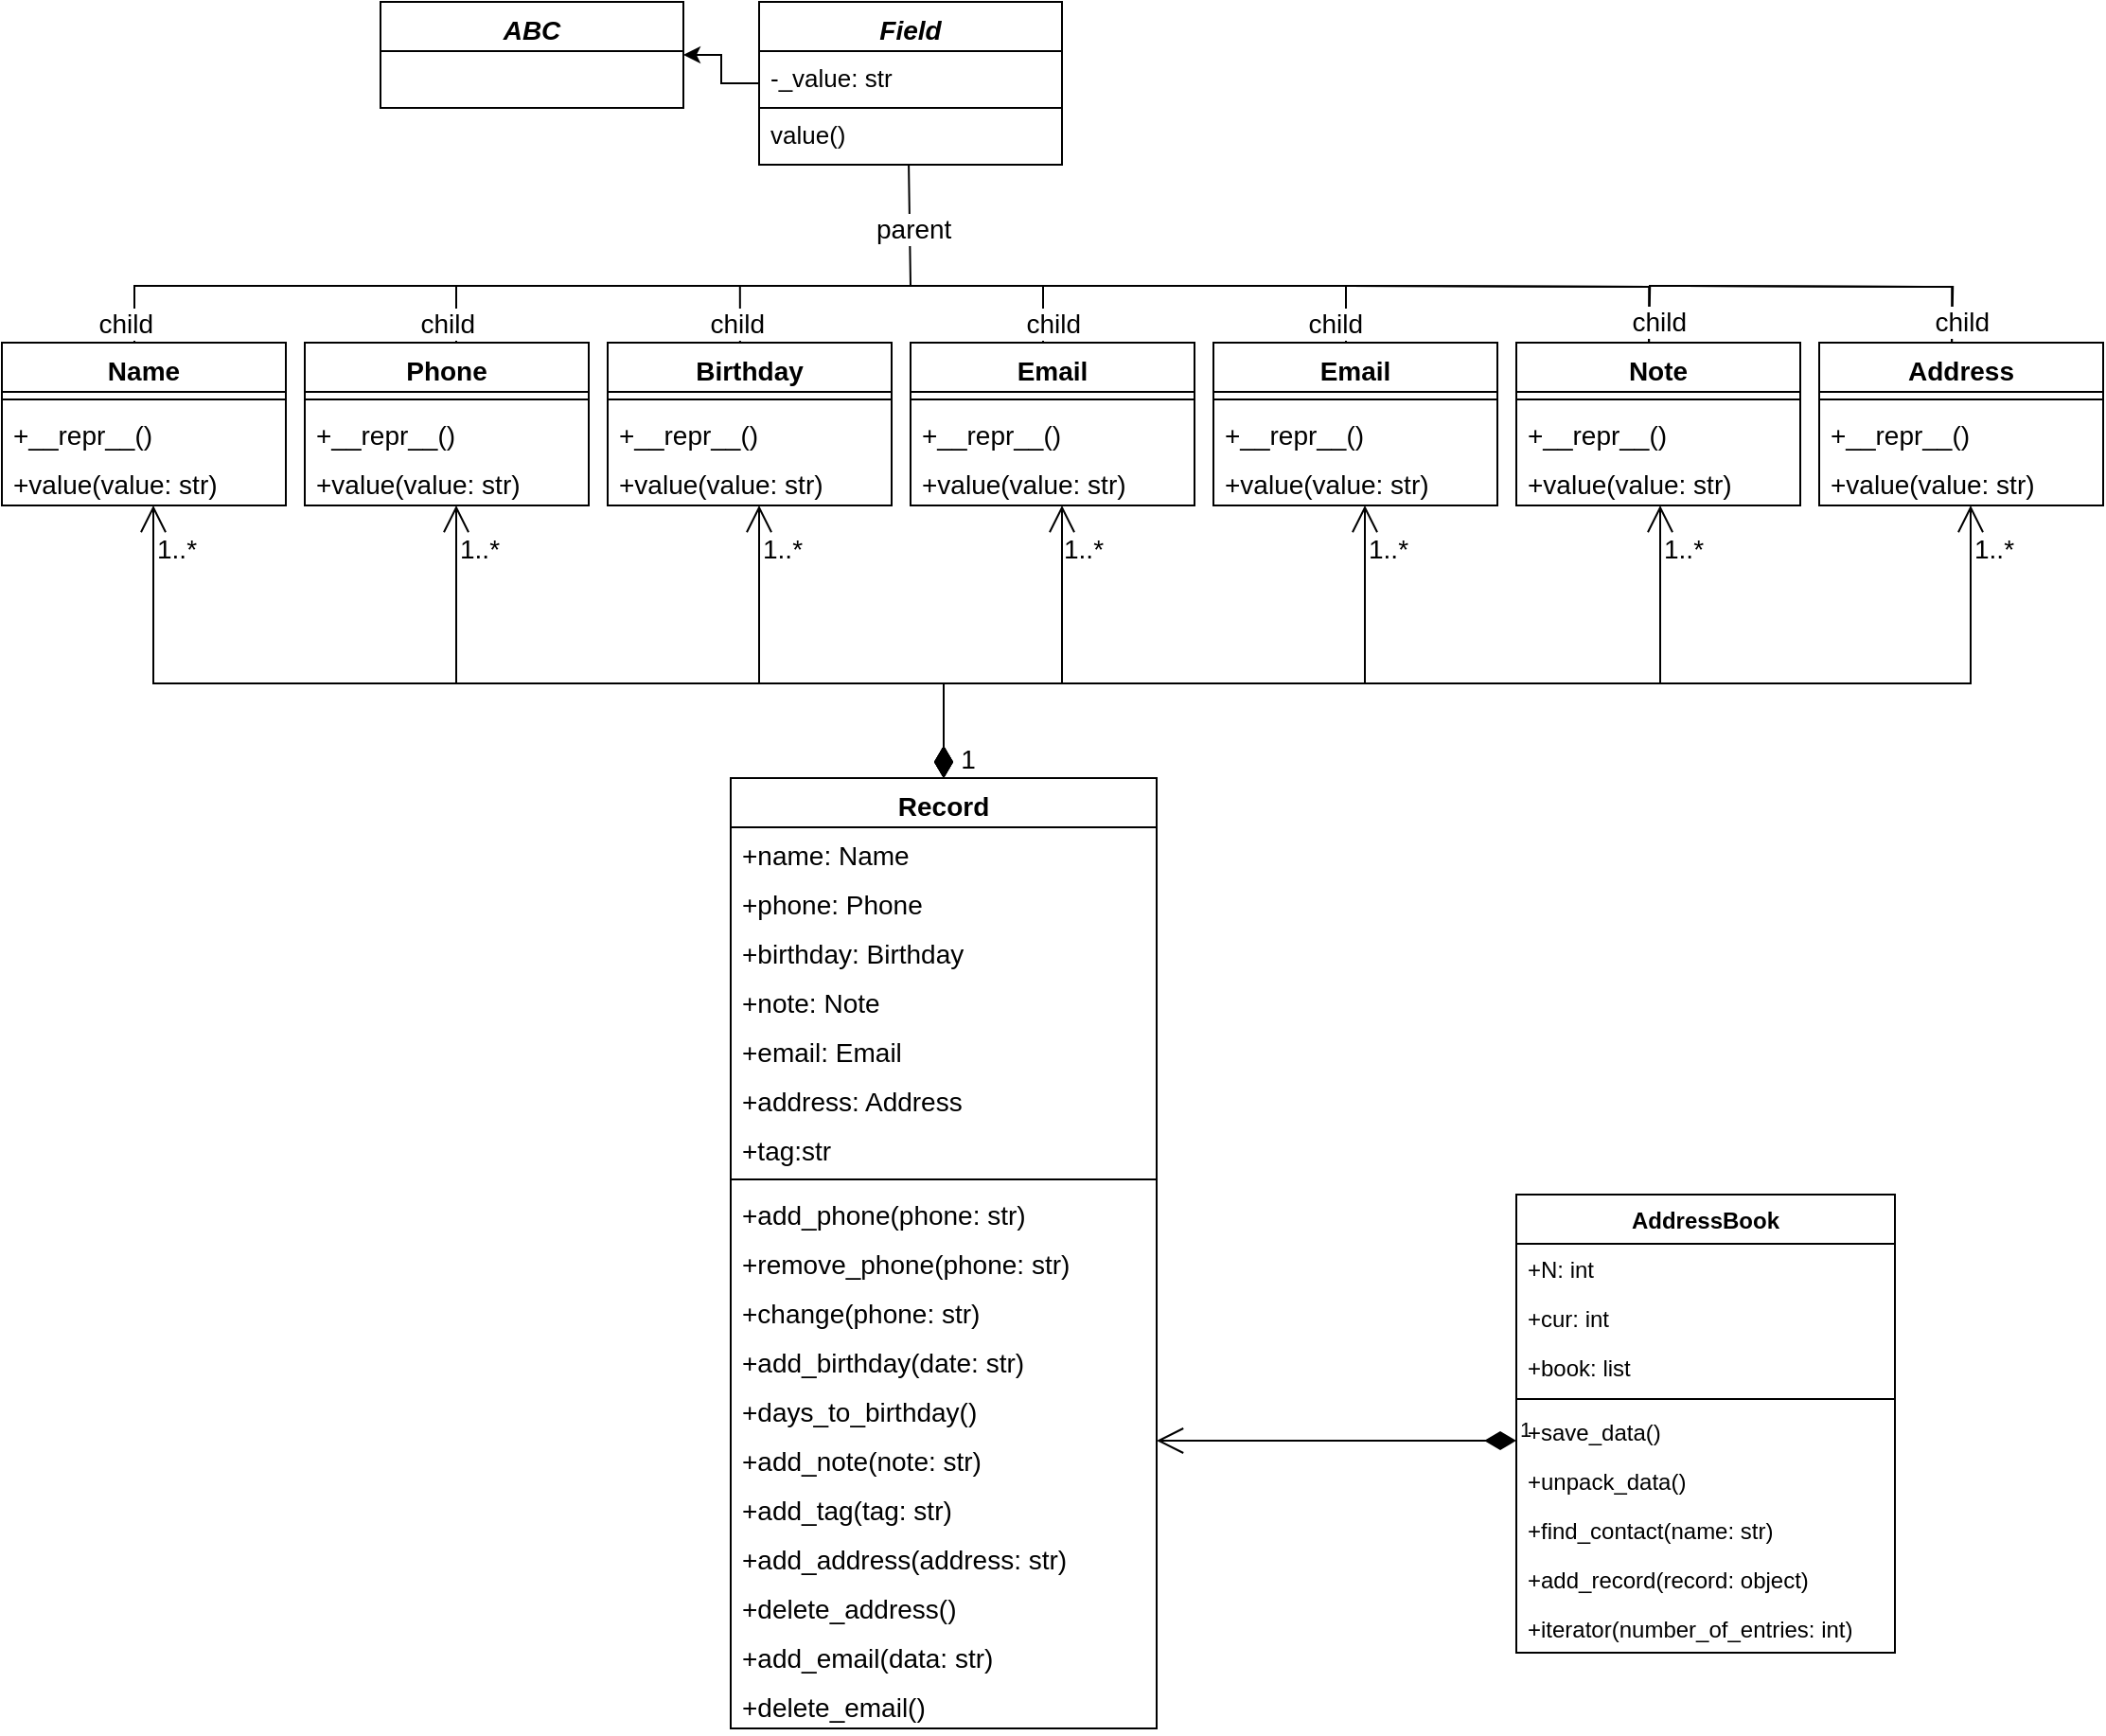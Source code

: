 <mxfile version="20.6.0" type="device"><diagram id="td_W1T8mz4vy3Rj5OXJT" name="Страница 1"><mxGraphModel dx="1422" dy="762" grid="1" gridSize="10" guides="1" tooltips="1" connect="1" arrows="1" fold="1" page="1" pageScale="1" pageWidth="827" pageHeight="1169" math="0" shadow="0"><root><mxCell id="0"/><mxCell id="1" parent="0"/><mxCell id="H2rVmbTMurE9buyEQNs_-11" style="edgeStyle=orthogonalEdgeStyle;rounded=0;orthogonalLoop=1;jettySize=auto;html=1;" edge="1" parent="1" source="0Snjh8xs7bUqgwiXiOBO-141" target="H2rVmbTMurE9buyEQNs_-8"><mxGeometry relative="1" as="geometry"/></mxCell><mxCell id="0Snjh8xs7bUqgwiXiOBO-141" value="Field" style="swimlane;fontStyle=3;align=center;verticalAlign=top;childLayout=stackLayout;horizontal=1;startSize=26;horizontalStack=0;resizeParent=1;resizeParentMax=0;resizeLast=0;collapsible=1;marginBottom=0;fontSize=14;" parent="1" vertex="1"><mxGeometry x="640" width="160" height="86" as="geometry"/></mxCell><mxCell id="0Snjh8xs7bUqgwiXiOBO-145" value="-_value: str" style="text;strokeColor=none;fillColor=none;align=left;verticalAlign=top;spacingLeft=4;spacingRight=4;overflow=hidden;rotatable=0;points=[[0,0.5],[1,0.5]];portConstraint=eastwest;fontSize=13;" parent="0Snjh8xs7bUqgwiXiOBO-141" vertex="1"><mxGeometry y="26" width="160" height="30" as="geometry"/></mxCell><mxCell id="0Snjh8xs7bUqgwiXiOBO-181" value="value()" style="text;strokeColor=default;fillColor=none;align=left;verticalAlign=top;spacingLeft=4;spacingRight=4;overflow=hidden;rotatable=0;points=[[0,0.5],[1,0.5]];portConstraint=eastwest;fontSize=13;" parent="0Snjh8xs7bUqgwiXiOBO-141" vertex="1"><mxGeometry y="56" width="160" height="30" as="geometry"/></mxCell><mxCell id="0Snjh8xs7bUqgwiXiOBO-197" value="" style="endArrow=none;html=1;edgeStyle=orthogonalEdgeStyle;rounded=0;fontSize=14;exitX=0.494;exitY=1;exitDx=0;exitDy=0;exitPerimeter=0;" parent="1" source="0Snjh8xs7bUqgwiXiOBO-181" edge="1"><mxGeometry relative="1" as="geometry"><mxPoint x="722" y="130" as="sourcePoint"/><mxPoint x="510" y="180" as="targetPoint"/><Array as="points"><mxPoint x="720" y="150"/><mxPoint x="480" y="150"/><mxPoint x="480" y="180"/></Array></mxGeometry></mxCell><mxCell id="0Snjh8xs7bUqgwiXiOBO-199" value="child" style="edgeLabel;resizable=0;html=1;align=right;verticalAlign=bottom;strokeColor=default;fontSize=14;" parent="0Snjh8xs7bUqgwiXiOBO-197" connectable="0" vertex="1"><mxGeometry x="1" relative="1" as="geometry"><mxPoint x="-20" as="offset"/></mxGeometry></mxCell><mxCell id="0Snjh8xs7bUqgwiXiOBO-204" value="" style="endArrow=none;html=1;edgeStyle=orthogonalEdgeStyle;rounded=0;fontSize=14;entryX=0.5;entryY=0;entryDx=0;entryDy=0;" parent="1" edge="1"><mxGeometry relative="1" as="geometry"><mxPoint x="630" y="150" as="sourcePoint"/><mxPoint x="310" y="180" as="targetPoint"/><Array as="points"><mxPoint x="630" y="150"/><mxPoint x="310" y="150"/></Array></mxGeometry></mxCell><mxCell id="0Snjh8xs7bUqgwiXiOBO-205" value="parent" style="edgeLabel;resizable=0;html=1;align=left;verticalAlign=bottom;strokeColor=default;fontSize=14;" parent="0Snjh8xs7bUqgwiXiOBO-204" connectable="0" vertex="1"><mxGeometry x="-1" relative="1" as="geometry"><mxPoint x="70" y="-20" as="offset"/></mxGeometry></mxCell><mxCell id="0Snjh8xs7bUqgwiXiOBO-206" value="child" style="edgeLabel;resizable=0;html=1;align=right;verticalAlign=bottom;strokeColor=default;fontSize=14;" parent="0Snjh8xs7bUqgwiXiOBO-204" connectable="0" vertex="1"><mxGeometry x="1" relative="1" as="geometry"><mxPoint x="10" as="offset"/></mxGeometry></mxCell><mxCell id="0Snjh8xs7bUqgwiXiOBO-227" value="" style="endArrow=none;html=1;edgeStyle=orthogonalEdgeStyle;rounded=0;fontSize=14;entryX=0.571;entryY=0;entryDx=0;entryDy=0;entryPerimeter=0;" parent="1" edge="1"><mxGeometry relative="1" as="geometry"><mxPoint x="590" y="150" as="sourcePoint"/><mxPoint x="629.94" y="180" as="targetPoint"/><Array as="points"><mxPoint x="630" y="150"/></Array></mxGeometry></mxCell><mxCell id="0Snjh8xs7bUqgwiXiOBO-229" value="child" style="edgeLabel;resizable=0;html=1;align=right;verticalAlign=bottom;strokeColor=default;fontSize=14;" parent="0Snjh8xs7bUqgwiXiOBO-227" connectable="0" vertex="1"><mxGeometry x="1" relative="1" as="geometry"><mxPoint x="14" as="offset"/></mxGeometry></mxCell><mxCell id="0Snjh8xs7bUqgwiXiOBO-234" value="Name" style="swimlane;fontStyle=1;align=center;verticalAlign=top;childLayout=stackLayout;horizontal=1;startSize=26;horizontalStack=0;resizeParent=1;resizeParentMax=0;resizeLast=0;collapsible=1;marginBottom=0;strokeColor=default;fontSize=14;" parent="1" vertex="1"><mxGeometry x="240" y="180" width="150" height="86" as="geometry"/></mxCell><mxCell id="0Snjh8xs7bUqgwiXiOBO-236" value="" style="line;strokeWidth=1;fillColor=none;align=left;verticalAlign=middle;spacingTop=-1;spacingLeft=3;spacingRight=3;rotatable=0;labelPosition=right;points=[];portConstraint=eastwest;strokeColor=inherit;fontSize=14;" parent="0Snjh8xs7bUqgwiXiOBO-234" vertex="1"><mxGeometry y="26" width="150" height="8" as="geometry"/></mxCell><mxCell id="0Snjh8xs7bUqgwiXiOBO-237" value="+__repr__()" style="text;strokeColor=none;fillColor=none;align=left;verticalAlign=top;spacingLeft=4;spacingRight=4;overflow=hidden;rotatable=0;points=[[0,0.5],[1,0.5]];portConstraint=eastwest;fontSize=14;" parent="0Snjh8xs7bUqgwiXiOBO-234" vertex="1"><mxGeometry y="34" width="150" height="26" as="geometry"/></mxCell><mxCell id="0Snjh8xs7bUqgwiXiOBO-244" value="+value(value: str)" style="text;strokeColor=none;fillColor=none;align=left;verticalAlign=top;spacingLeft=4;spacingRight=4;overflow=hidden;rotatable=0;points=[[0,0.5],[1,0.5]];portConstraint=eastwest;fontSize=14;" parent="0Snjh8xs7bUqgwiXiOBO-234" vertex="1"><mxGeometry y="60" width="150" height="26" as="geometry"/></mxCell><mxCell id="0Snjh8xs7bUqgwiXiOBO-238" value="Phone" style="swimlane;fontStyle=1;align=center;verticalAlign=top;childLayout=stackLayout;horizontal=1;startSize=26;horizontalStack=0;resizeParent=1;resizeParentMax=0;resizeLast=0;collapsible=1;marginBottom=0;strokeColor=default;fontSize=14;" parent="1" vertex="1"><mxGeometry x="400" y="180" width="150" height="86" as="geometry"/></mxCell><mxCell id="0Snjh8xs7bUqgwiXiOBO-239" value="" style="line;strokeWidth=1;fillColor=none;align=left;verticalAlign=middle;spacingTop=-1;spacingLeft=3;spacingRight=3;rotatable=0;labelPosition=right;points=[];portConstraint=eastwest;strokeColor=inherit;fontSize=14;" parent="0Snjh8xs7bUqgwiXiOBO-238" vertex="1"><mxGeometry y="26" width="150" height="8" as="geometry"/></mxCell><mxCell id="0Snjh8xs7bUqgwiXiOBO-240" value="+__repr__()" style="text;strokeColor=none;fillColor=none;align=left;verticalAlign=top;spacingLeft=4;spacingRight=4;overflow=hidden;rotatable=0;points=[[0,0.5],[1,0.5]];portConstraint=eastwest;fontSize=14;" parent="0Snjh8xs7bUqgwiXiOBO-238" vertex="1"><mxGeometry y="34" width="150" height="26" as="geometry"/></mxCell><mxCell id="0Snjh8xs7bUqgwiXiOBO-247" value="+value(value: str)" style="text;strokeColor=none;fillColor=none;align=left;verticalAlign=top;spacingLeft=4;spacingRight=4;overflow=hidden;rotatable=0;points=[[0,0.5],[1,0.5]];portConstraint=eastwest;fontSize=14;" parent="0Snjh8xs7bUqgwiXiOBO-238" vertex="1"><mxGeometry y="60" width="150" height="26" as="geometry"/></mxCell><mxCell id="0Snjh8xs7bUqgwiXiOBO-241" value="Birthday" style="swimlane;fontStyle=1;align=center;verticalAlign=top;childLayout=stackLayout;horizontal=1;startSize=26;horizontalStack=0;resizeParent=1;resizeParentMax=0;resizeLast=0;collapsible=1;marginBottom=0;strokeColor=default;fontSize=14;" parent="1" vertex="1"><mxGeometry x="560" y="180" width="150" height="86" as="geometry"/></mxCell><mxCell id="0Snjh8xs7bUqgwiXiOBO-242" value="" style="line;strokeWidth=1;fillColor=none;align=left;verticalAlign=middle;spacingTop=-1;spacingLeft=3;spacingRight=3;rotatable=0;labelPosition=right;points=[];portConstraint=eastwest;strokeColor=inherit;fontSize=14;" parent="0Snjh8xs7bUqgwiXiOBO-241" vertex="1"><mxGeometry y="26" width="150" height="8" as="geometry"/></mxCell><mxCell id="0Snjh8xs7bUqgwiXiOBO-243" value="+__repr__()" style="text;strokeColor=none;fillColor=none;align=left;verticalAlign=top;spacingLeft=4;spacingRight=4;overflow=hidden;rotatable=0;points=[[0,0.5],[1,0.5]];portConstraint=eastwest;fontSize=14;" parent="0Snjh8xs7bUqgwiXiOBO-241" vertex="1"><mxGeometry y="34" width="150" height="26" as="geometry"/></mxCell><mxCell id="0Snjh8xs7bUqgwiXiOBO-246" value="+value(value: str)" style="text;strokeColor=none;fillColor=none;align=left;verticalAlign=top;spacingLeft=4;spacingRight=4;overflow=hidden;rotatable=0;points=[[0,0.5],[1,0.5]];portConstraint=eastwest;fontSize=14;" parent="0Snjh8xs7bUqgwiXiOBO-241" vertex="1"><mxGeometry y="60" width="150" height="26" as="geometry"/></mxCell><mxCell id="0Snjh8xs7bUqgwiXiOBO-248" value="Email" style="swimlane;fontStyle=1;align=center;verticalAlign=top;childLayout=stackLayout;horizontal=1;startSize=26;horizontalStack=0;resizeParent=1;resizeParentMax=0;resizeLast=0;collapsible=1;marginBottom=0;strokeColor=default;fontSize=14;" parent="1" vertex="1"><mxGeometry x="720" y="180" width="150" height="86" as="geometry"/></mxCell><mxCell id="0Snjh8xs7bUqgwiXiOBO-249" value="" style="line;strokeWidth=1;fillColor=none;align=left;verticalAlign=middle;spacingTop=-1;spacingLeft=3;spacingRight=3;rotatable=0;labelPosition=right;points=[];portConstraint=eastwest;strokeColor=inherit;fontSize=14;" parent="0Snjh8xs7bUqgwiXiOBO-248" vertex="1"><mxGeometry y="26" width="150" height="8" as="geometry"/></mxCell><mxCell id="0Snjh8xs7bUqgwiXiOBO-250" value="+__repr__()" style="text;strokeColor=none;fillColor=none;align=left;verticalAlign=top;spacingLeft=4;spacingRight=4;overflow=hidden;rotatable=0;points=[[0,0.5],[1,0.5]];portConstraint=eastwest;fontSize=14;" parent="0Snjh8xs7bUqgwiXiOBO-248" vertex="1"><mxGeometry y="34" width="150" height="26" as="geometry"/></mxCell><mxCell id="0Snjh8xs7bUqgwiXiOBO-251" value="+value(value: str)" style="text;strokeColor=none;fillColor=none;align=left;verticalAlign=top;spacingLeft=4;spacingRight=4;overflow=hidden;rotatable=0;points=[[0,0.5],[1,0.5]];portConstraint=eastwest;fontSize=14;" parent="0Snjh8xs7bUqgwiXiOBO-248" vertex="1"><mxGeometry y="60" width="150" height="26" as="geometry"/></mxCell><mxCell id="0Snjh8xs7bUqgwiXiOBO-252" value="" style="endArrow=none;html=1;edgeStyle=orthogonalEdgeStyle;rounded=0;fontSize=14;entryX=0.539;entryY=0;entryDx=0;entryDy=0;entryPerimeter=0;" parent="1" target="0Snjh8xs7bUqgwiXiOBO-248" edge="1"><mxGeometry relative="1" as="geometry"><mxPoint x="630" y="150" as="sourcePoint"/><mxPoint x="830" y="150" as="targetPoint"/><Array as="points"><mxPoint x="790" y="150"/><mxPoint x="790" y="180"/></Array></mxGeometry></mxCell><mxCell id="0Snjh8xs7bUqgwiXiOBO-254" value="child" style="edgeLabel;resizable=0;html=1;align=right;verticalAlign=bottom;strokeColor=default;fontSize=14;" parent="0Snjh8xs7bUqgwiXiOBO-252" connectable="0" vertex="1"><mxGeometry x="1" relative="1" as="geometry"><mxPoint x="9" as="offset"/></mxGeometry></mxCell><mxCell id="0Snjh8xs7bUqgwiXiOBO-255" value="Email" style="swimlane;fontStyle=1;align=center;verticalAlign=top;childLayout=stackLayout;horizontal=1;startSize=26;horizontalStack=0;resizeParent=1;resizeParentMax=0;resizeLast=0;collapsible=1;marginBottom=0;strokeColor=default;fontSize=14;" parent="1" vertex="1"><mxGeometry x="880" y="180" width="150" height="86" as="geometry"/></mxCell><mxCell id="0Snjh8xs7bUqgwiXiOBO-256" value="" style="line;strokeWidth=1;fillColor=none;align=left;verticalAlign=middle;spacingTop=-1;spacingLeft=3;spacingRight=3;rotatable=0;labelPosition=right;points=[];portConstraint=eastwest;strokeColor=inherit;fontSize=14;" parent="0Snjh8xs7bUqgwiXiOBO-255" vertex="1"><mxGeometry y="26" width="150" height="8" as="geometry"/></mxCell><mxCell id="0Snjh8xs7bUqgwiXiOBO-257" value="+__repr__()" style="text;strokeColor=none;fillColor=none;align=left;verticalAlign=top;spacingLeft=4;spacingRight=4;overflow=hidden;rotatable=0;points=[[0,0.5],[1,0.5]];portConstraint=eastwest;fontSize=14;" parent="0Snjh8xs7bUqgwiXiOBO-255" vertex="1"><mxGeometry y="34" width="150" height="26" as="geometry"/></mxCell><mxCell id="0Snjh8xs7bUqgwiXiOBO-258" value="+value(value: str)" style="text;strokeColor=none;fillColor=none;align=left;verticalAlign=top;spacingLeft=4;spacingRight=4;overflow=hidden;rotatable=0;points=[[0,0.5],[1,0.5]];portConstraint=eastwest;fontSize=14;" parent="0Snjh8xs7bUqgwiXiOBO-255" vertex="1"><mxGeometry y="60" width="150" height="26" as="geometry"/></mxCell><mxCell id="0Snjh8xs7bUqgwiXiOBO-259" value="" style="endArrow=none;html=1;edgeStyle=orthogonalEdgeStyle;rounded=0;fontSize=14;entryX=0.564;entryY=0;entryDx=0;entryDy=0;entryPerimeter=0;" parent="1" target="0Snjh8xs7bUqgwiXiOBO-255" edge="1"><mxGeometry relative="1" as="geometry"><mxPoint x="790" y="150" as="sourcePoint"/><mxPoint x="990" y="150" as="targetPoint"/><Array as="points"><mxPoint x="950" y="150"/><mxPoint x="950" y="180"/></Array></mxGeometry></mxCell><mxCell id="0Snjh8xs7bUqgwiXiOBO-261" value="child" style="edgeLabel;resizable=0;html=1;align=right;verticalAlign=bottom;strokeColor=default;fontSize=14;" parent="0Snjh8xs7bUqgwiXiOBO-259" connectable="0" vertex="1"><mxGeometry x="1" relative="1" as="geometry"><mxPoint x="-5" as="offset"/></mxGeometry></mxCell><mxCell id="0Snjh8xs7bUqgwiXiOBO-262" value="Note" style="swimlane;fontStyle=1;align=center;verticalAlign=top;childLayout=stackLayout;horizontal=1;startSize=26;horizontalStack=0;resizeParent=1;resizeParentMax=0;resizeLast=0;collapsible=1;marginBottom=0;strokeColor=default;fontSize=14;" parent="1" vertex="1"><mxGeometry x="1040" y="180" width="150" height="86" as="geometry"/></mxCell><mxCell id="0Snjh8xs7bUqgwiXiOBO-263" value="" style="line;strokeWidth=1;fillColor=none;align=left;verticalAlign=middle;spacingTop=-1;spacingLeft=3;spacingRight=3;rotatable=0;labelPosition=right;points=[];portConstraint=eastwest;strokeColor=inherit;fontSize=14;" parent="0Snjh8xs7bUqgwiXiOBO-262" vertex="1"><mxGeometry y="26" width="150" height="8" as="geometry"/></mxCell><mxCell id="0Snjh8xs7bUqgwiXiOBO-264" value="+__repr__()" style="text;strokeColor=none;fillColor=none;align=left;verticalAlign=top;spacingLeft=4;spacingRight=4;overflow=hidden;rotatable=0;points=[[0,0.5],[1,0.5]];portConstraint=eastwest;fontSize=14;" parent="0Snjh8xs7bUqgwiXiOBO-262" vertex="1"><mxGeometry y="34" width="150" height="26" as="geometry"/></mxCell><mxCell id="0Snjh8xs7bUqgwiXiOBO-265" value="+value(value: str)" style="text;strokeColor=none;fillColor=none;align=left;verticalAlign=top;spacingLeft=4;spacingRight=4;overflow=hidden;rotatable=0;points=[[0,0.5],[1,0.5]];portConstraint=eastwest;fontSize=14;" parent="0Snjh8xs7bUqgwiXiOBO-262" vertex="1"><mxGeometry y="60" width="150" height="26" as="geometry"/></mxCell><mxCell id="0Snjh8xs7bUqgwiXiOBO-266" value="Address" style="swimlane;fontStyle=1;align=center;verticalAlign=top;childLayout=stackLayout;horizontal=1;startSize=26;horizontalStack=0;resizeParent=1;resizeParentMax=0;resizeLast=0;collapsible=1;marginBottom=0;strokeColor=default;fontSize=14;" parent="1" vertex="1"><mxGeometry x="1200" y="180" width="150" height="86" as="geometry"/></mxCell><mxCell id="0Snjh8xs7bUqgwiXiOBO-267" value="" style="line;strokeWidth=1;fillColor=none;align=left;verticalAlign=middle;spacingTop=-1;spacingLeft=3;spacingRight=3;rotatable=0;labelPosition=right;points=[];portConstraint=eastwest;strokeColor=inherit;fontSize=14;" parent="0Snjh8xs7bUqgwiXiOBO-266" vertex="1"><mxGeometry y="26" width="150" height="8" as="geometry"/></mxCell><mxCell id="0Snjh8xs7bUqgwiXiOBO-268" value="+__repr__()" style="text;strokeColor=none;fillColor=none;align=left;verticalAlign=top;spacingLeft=4;spacingRight=4;overflow=hidden;rotatable=0;points=[[0,0.5],[1,0.5]];portConstraint=eastwest;fontSize=14;" parent="0Snjh8xs7bUqgwiXiOBO-266" vertex="1"><mxGeometry y="34" width="150" height="26" as="geometry"/></mxCell><mxCell id="0Snjh8xs7bUqgwiXiOBO-269" value="+value(value: str)" style="text;strokeColor=none;fillColor=none;align=left;verticalAlign=top;spacingLeft=4;spacingRight=4;overflow=hidden;rotatable=0;points=[[0,0.5],[1,0.5]];portConstraint=eastwest;fontSize=14;" parent="0Snjh8xs7bUqgwiXiOBO-266" vertex="1"><mxGeometry y="60" width="150" height="26" as="geometry"/></mxCell><mxCell id="0Snjh8xs7bUqgwiXiOBO-270" value="" style="endArrow=none;html=1;edgeStyle=orthogonalEdgeStyle;rounded=0;fontSize=14;entryX=0.467;entryY=0;entryDx=0;entryDy=0;entryPerimeter=0;" parent="1" target="0Snjh8xs7bUqgwiXiOBO-262" edge="1"><mxGeometry relative="1" as="geometry"><mxPoint x="950" y="150" as="sourcePoint"/><mxPoint x="1110" y="150" as="targetPoint"/></mxGeometry></mxCell><mxCell id="0Snjh8xs7bUqgwiXiOBO-272" value="child" style="edgeLabel;resizable=0;html=1;align=right;verticalAlign=bottom;strokeColor=default;fontSize=14;" parent="0Snjh8xs7bUqgwiXiOBO-270" connectable="0" vertex="1"><mxGeometry x="1" relative="1" as="geometry"><mxPoint x="20" as="offset"/></mxGeometry></mxCell><mxCell id="0Snjh8xs7bUqgwiXiOBO-273" value="" style="endArrow=none;html=1;edgeStyle=orthogonalEdgeStyle;rounded=0;fontSize=14;entryX=0.467;entryY=0;entryDx=0;entryDy=0;entryPerimeter=0;" parent="1" target="0Snjh8xs7bUqgwiXiOBO-266" edge="1"><mxGeometry relative="1" as="geometry"><mxPoint x="1110" y="150" as="sourcePoint"/><mxPoint x="1270" y="150" as="targetPoint"/></mxGeometry></mxCell><mxCell id="0Snjh8xs7bUqgwiXiOBO-275" value="child" style="edgeLabel;resizable=0;html=1;align=right;verticalAlign=bottom;strokeColor=default;fontSize=14;" parent="0Snjh8xs7bUqgwiXiOBO-273" connectable="0" vertex="1"><mxGeometry x="1" relative="1" as="geometry"><mxPoint x="20" as="offset"/></mxGeometry></mxCell><mxCell id="0Snjh8xs7bUqgwiXiOBO-287" value="" style="endArrow=none;html=1;edgeStyle=orthogonalEdgeStyle;rounded=0;fontSize=14;entryX=0.564;entryY=0;entryDx=0;entryDy=0;entryPerimeter=0;" parent="1" edge="1"><mxGeometry relative="1" as="geometry"><mxPoint x="790" y="150" as="sourcePoint"/><mxPoint x="964.6" y="180" as="targetPoint"/><Array as="points"><mxPoint x="950" y="150"/><mxPoint x="950" y="180"/></Array></mxGeometry></mxCell><mxCell id="0Snjh8xs7bUqgwiXiOBO-288" value="child" style="edgeLabel;resizable=0;html=1;align=right;verticalAlign=bottom;strokeColor=default;fontSize=14;" parent="0Snjh8xs7bUqgwiXiOBO-287" connectable="0" vertex="1"><mxGeometry x="1" relative="1" as="geometry"><mxPoint x="-5" as="offset"/></mxGeometry></mxCell><mxCell id="0Snjh8xs7bUqgwiXiOBO-289" value="" style="endArrow=none;html=1;edgeStyle=orthogonalEdgeStyle;rounded=0;fontSize=14;entryX=0.467;entryY=0;entryDx=0;entryDy=0;entryPerimeter=0;" parent="1" edge="1"><mxGeometry relative="1" as="geometry"><mxPoint x="950" y="150" as="sourcePoint"/><mxPoint x="1110.05" y="180" as="targetPoint"/></mxGeometry></mxCell><mxCell id="0Snjh8xs7bUqgwiXiOBO-290" value="child" style="edgeLabel;resizable=0;html=1;align=right;verticalAlign=bottom;strokeColor=default;fontSize=14;" parent="0Snjh8xs7bUqgwiXiOBO-289" connectable="0" vertex="1"><mxGeometry x="1" relative="1" as="geometry"><mxPoint x="20" as="offset"/></mxGeometry></mxCell><mxCell id="0Snjh8xs7bUqgwiXiOBO-291" value="" style="endArrow=none;html=1;edgeStyle=orthogonalEdgeStyle;rounded=0;fontSize=14;entryX=0.467;entryY=0;entryDx=0;entryDy=0;entryPerimeter=0;" parent="1" edge="1"><mxGeometry relative="1" as="geometry"><mxPoint x="1110" y="150" as="sourcePoint"/><mxPoint x="1270.05" y="180" as="targetPoint"/></mxGeometry></mxCell><mxCell id="0Snjh8xs7bUqgwiXiOBO-292" value="child" style="edgeLabel;resizable=0;html=1;align=right;verticalAlign=bottom;strokeColor=default;fontSize=14;" parent="0Snjh8xs7bUqgwiXiOBO-291" connectable="0" vertex="1"><mxGeometry x="1" relative="1" as="geometry"><mxPoint x="20" as="offset"/></mxGeometry></mxCell><mxCell id="0Snjh8xs7bUqgwiXiOBO-304" value="Record" style="swimlane;fontStyle=1;align=center;verticalAlign=top;childLayout=stackLayout;horizontal=1;startSize=26;horizontalStack=0;resizeParent=1;resizeParentMax=0;resizeLast=0;collapsible=1;marginBottom=0;strokeColor=default;fontSize=14;" parent="1" vertex="1"><mxGeometry x="625" y="410" width="225" height="502" as="geometry"/></mxCell><mxCell id="0Snjh8xs7bUqgwiXiOBO-305" value="+name: Name" style="text;strokeColor=none;fillColor=none;align=left;verticalAlign=top;spacingLeft=4;spacingRight=4;overflow=hidden;rotatable=0;points=[[0,0.5],[1,0.5]];portConstraint=eastwest;fontSize=14;" parent="0Snjh8xs7bUqgwiXiOBO-304" vertex="1"><mxGeometry y="26" width="225" height="26" as="geometry"/></mxCell><mxCell id="0Snjh8xs7bUqgwiXiOBO-308" value="+phone: Phone" style="text;strokeColor=none;fillColor=none;align=left;verticalAlign=top;spacingLeft=4;spacingRight=4;overflow=hidden;rotatable=0;points=[[0,0.5],[1,0.5]];portConstraint=eastwest;fontSize=14;" parent="0Snjh8xs7bUqgwiXiOBO-304" vertex="1"><mxGeometry y="52" width="225" height="26" as="geometry"/></mxCell><mxCell id="0Snjh8xs7bUqgwiXiOBO-311" value="+birthday: Birthday" style="text;strokeColor=none;fillColor=none;align=left;verticalAlign=top;spacingLeft=4;spacingRight=4;overflow=hidden;rotatable=0;points=[[0,0.5],[1,0.5]];portConstraint=eastwest;fontSize=14;" parent="0Snjh8xs7bUqgwiXiOBO-304" vertex="1"><mxGeometry y="78" width="225" height="26" as="geometry"/></mxCell><mxCell id="0Snjh8xs7bUqgwiXiOBO-312" value="+note: Note" style="text;strokeColor=none;fillColor=none;align=left;verticalAlign=top;spacingLeft=4;spacingRight=4;overflow=hidden;rotatable=0;points=[[0,0.5],[1,0.5]];portConstraint=eastwest;fontSize=14;" parent="0Snjh8xs7bUqgwiXiOBO-304" vertex="1"><mxGeometry y="104" width="225" height="26" as="geometry"/></mxCell><mxCell id="0Snjh8xs7bUqgwiXiOBO-310" value="+email: Email" style="text;strokeColor=none;fillColor=none;align=left;verticalAlign=top;spacingLeft=4;spacingRight=4;overflow=hidden;rotatable=0;points=[[0,0.5],[1,0.5]];portConstraint=eastwest;fontSize=14;" parent="0Snjh8xs7bUqgwiXiOBO-304" vertex="1"><mxGeometry y="130" width="225" height="26" as="geometry"/></mxCell><mxCell id="0Snjh8xs7bUqgwiXiOBO-309" value="+address: Address" style="text;strokeColor=none;fillColor=none;align=left;verticalAlign=top;spacingLeft=4;spacingRight=4;overflow=hidden;rotatable=0;points=[[0,0.5],[1,0.5]];portConstraint=eastwest;fontSize=14;" parent="0Snjh8xs7bUqgwiXiOBO-304" vertex="1"><mxGeometry y="156" width="225" height="26" as="geometry"/></mxCell><mxCell id="0Snjh8xs7bUqgwiXiOBO-313" value="+tag:str" style="text;strokeColor=none;fillColor=none;align=left;verticalAlign=top;spacingLeft=4;spacingRight=4;overflow=hidden;rotatable=0;points=[[0,0.5],[1,0.5]];portConstraint=eastwest;fontSize=14;" parent="0Snjh8xs7bUqgwiXiOBO-304" vertex="1"><mxGeometry y="182" width="225" height="26" as="geometry"/></mxCell><mxCell id="0Snjh8xs7bUqgwiXiOBO-306" value="" style="line;strokeWidth=1;fillColor=none;align=left;verticalAlign=middle;spacingTop=-1;spacingLeft=3;spacingRight=3;rotatable=0;labelPosition=right;points=[];portConstraint=eastwest;strokeColor=inherit;fontSize=14;" parent="0Snjh8xs7bUqgwiXiOBO-304" vertex="1"><mxGeometry y="208" width="225" height="8" as="geometry"/></mxCell><mxCell id="0Snjh8xs7bUqgwiXiOBO-307" value="+add_phone(phone: str)" style="text;strokeColor=none;fillColor=none;align=left;verticalAlign=top;spacingLeft=4;spacingRight=4;overflow=hidden;rotatable=0;points=[[0,0.5],[1,0.5]];portConstraint=eastwest;fontSize=14;" parent="0Snjh8xs7bUqgwiXiOBO-304" vertex="1"><mxGeometry y="216" width="225" height="26" as="geometry"/></mxCell><mxCell id="0Snjh8xs7bUqgwiXiOBO-317" value="+remove_phone(phone: str)" style="text;strokeColor=none;fillColor=none;align=left;verticalAlign=top;spacingLeft=4;spacingRight=4;overflow=hidden;rotatable=0;points=[[0,0.5],[1,0.5]];portConstraint=eastwest;fontSize=14;" parent="0Snjh8xs7bUqgwiXiOBO-304" vertex="1"><mxGeometry y="242" width="225" height="26" as="geometry"/></mxCell><mxCell id="0Snjh8xs7bUqgwiXiOBO-314" value="+change(phone: str)" style="text;strokeColor=none;fillColor=none;align=left;verticalAlign=top;spacingLeft=4;spacingRight=4;overflow=hidden;rotatable=0;points=[[0,0.5],[1,0.5]];portConstraint=eastwest;fontSize=14;" parent="0Snjh8xs7bUqgwiXiOBO-304" vertex="1"><mxGeometry y="268" width="225" height="26" as="geometry"/></mxCell><mxCell id="0Snjh8xs7bUqgwiXiOBO-315" value="+add_birthday(date: str)" style="text;strokeColor=none;fillColor=none;align=left;verticalAlign=top;spacingLeft=4;spacingRight=4;overflow=hidden;rotatable=0;points=[[0,0.5],[1,0.5]];portConstraint=eastwest;fontSize=14;" parent="0Snjh8xs7bUqgwiXiOBO-304" vertex="1"><mxGeometry y="294" width="225" height="26" as="geometry"/></mxCell><mxCell id="0Snjh8xs7bUqgwiXiOBO-316" value="+days_to_birthday()" style="text;strokeColor=none;fillColor=none;align=left;verticalAlign=top;spacingLeft=4;spacingRight=4;overflow=hidden;rotatable=0;points=[[0,0.5],[1,0.5]];portConstraint=eastwest;fontSize=14;" parent="0Snjh8xs7bUqgwiXiOBO-304" vertex="1"><mxGeometry y="320" width="225" height="26" as="geometry"/></mxCell><mxCell id="0Snjh8xs7bUqgwiXiOBO-318" value="+add_note(note: str)" style="text;strokeColor=none;fillColor=none;align=left;verticalAlign=top;spacingLeft=4;spacingRight=4;overflow=hidden;rotatable=0;points=[[0,0.5],[1,0.5]];portConstraint=eastwest;fontSize=14;" parent="0Snjh8xs7bUqgwiXiOBO-304" vertex="1"><mxGeometry y="346" width="225" height="26" as="geometry"/></mxCell><mxCell id="0Snjh8xs7bUqgwiXiOBO-319" value="+add_tag(tag: str)" style="text;strokeColor=none;fillColor=none;align=left;verticalAlign=top;spacingLeft=4;spacingRight=4;overflow=hidden;rotatable=0;points=[[0,0.5],[1,0.5]];portConstraint=eastwest;fontSize=14;" parent="0Snjh8xs7bUqgwiXiOBO-304" vertex="1"><mxGeometry y="372" width="225" height="26" as="geometry"/></mxCell><mxCell id="0Snjh8xs7bUqgwiXiOBO-322" value="+add_address(address: str)" style="text;strokeColor=none;fillColor=none;align=left;verticalAlign=top;spacingLeft=4;spacingRight=4;overflow=hidden;rotatable=0;points=[[0,0.5],[1,0.5]];portConstraint=eastwest;fontSize=14;" parent="0Snjh8xs7bUqgwiXiOBO-304" vertex="1"><mxGeometry y="398" width="225" height="26" as="geometry"/></mxCell><mxCell id="0Snjh8xs7bUqgwiXiOBO-320" value="+delete_address()" style="text;strokeColor=none;fillColor=none;align=left;verticalAlign=top;spacingLeft=4;spacingRight=4;overflow=hidden;rotatable=0;points=[[0,0.5],[1,0.5]];portConstraint=eastwest;fontSize=14;" parent="0Snjh8xs7bUqgwiXiOBO-304" vertex="1"><mxGeometry y="424" width="225" height="26" as="geometry"/></mxCell><mxCell id="0Snjh8xs7bUqgwiXiOBO-321" value="+add_email(data: str)" style="text;strokeColor=none;fillColor=none;align=left;verticalAlign=top;spacingLeft=4;spacingRight=4;overflow=hidden;rotatable=0;points=[[0,0.5],[1,0.5]];portConstraint=eastwest;fontSize=14;" parent="0Snjh8xs7bUqgwiXiOBO-304" vertex="1"><mxGeometry y="450" width="225" height="26" as="geometry"/></mxCell><mxCell id="0Snjh8xs7bUqgwiXiOBO-323" value="+delete_email()" style="text;strokeColor=none;fillColor=none;align=left;verticalAlign=top;spacingLeft=4;spacingRight=4;overflow=hidden;rotatable=0;points=[[0,0.5],[1,0.5]];portConstraint=eastwest;fontSize=14;" parent="0Snjh8xs7bUqgwiXiOBO-304" vertex="1"><mxGeometry y="476" width="225" height="26" as="geometry"/></mxCell><mxCell id="0Snjh8xs7bUqgwiXiOBO-398" value="1..*" style="endArrow=open;html=1;endSize=12;startArrow=diamondThin;startSize=14;startFill=1;edgeStyle=orthogonalEdgeStyle;align=left;verticalAlign=bottom;rounded=0;fontSize=14;exitX=0.5;exitY=0;exitDx=0;exitDy=0;" parent="1" source="0Snjh8xs7bUqgwiXiOBO-304" edge="1"><mxGeometry x="0.671" y="-160" relative="1" as="geometry"><mxPoint x="720" y="380" as="sourcePoint"/><mxPoint x="800" y="266" as="targetPoint"/><Array as="points"><mxPoint x="738" y="360"/><mxPoint x="800" y="360"/></Array><mxPoint as="offset"/></mxGeometry></mxCell><mxCell id="0Snjh8xs7bUqgwiXiOBO-400" value="1..*" style="endArrow=open;html=1;endSize=12;startArrow=diamondThin;startSize=14;startFill=1;edgeStyle=orthogonalEdgeStyle;align=left;verticalAlign=bottom;rounded=0;fontSize=14;exitX=0.5;exitY=0;exitDx=0;exitDy=0;" parent="1" source="0Snjh8xs7bUqgwiXiOBO-304" edge="1"><mxGeometry x="0.831" relative="1" as="geometry"><mxPoint x="740" y="360" as="sourcePoint"/><mxPoint x="480" y="266" as="targetPoint"/><Array as="points"><mxPoint x="738" y="360"/><mxPoint x="480" y="360"/></Array><mxPoint as="offset"/></mxGeometry></mxCell><mxCell id="0Snjh8xs7bUqgwiXiOBO-404" value="1..*" style="endArrow=open;html=1;endSize=12;startArrow=diamondThin;startSize=14;startFill=1;edgeStyle=orthogonalEdgeStyle;align=left;verticalAlign=bottom;rounded=0;fontSize=14;exitX=0.5;exitY=0;exitDx=0;exitDy=0;" parent="1" source="0Snjh8xs7bUqgwiXiOBO-304" target="0Snjh8xs7bUqgwiXiOBO-258" edge="1"><mxGeometry x="-0.387" y="60" relative="1" as="geometry"><mxPoint x="737.5" y="410" as="sourcePoint"/><mxPoint x="960" y="290" as="targetPoint"/><Array as="points"><mxPoint x="738" y="360"/><mxPoint x="960" y="360"/></Array><mxPoint x="-1" as="offset"/></mxGeometry></mxCell><mxCell id="0Snjh8xs7bUqgwiXiOBO-405" value="1..*" style="endArrow=open;html=1;endSize=12;startArrow=diamondThin;startSize=14;startFill=1;edgeStyle=orthogonalEdgeStyle;align=left;verticalAlign=bottom;rounded=0;fontSize=14;exitX=0.5;exitY=0;exitDx=0;exitDy=0;" parent="1" source="0Snjh8xs7bUqgwiXiOBO-304" target="0Snjh8xs7bUqgwiXiOBO-244" edge="1"><mxGeometry x="0.879" relative="1" as="geometry"><mxPoint x="737.5" y="410" as="sourcePoint"/><mxPoint x="320" y="290" as="targetPoint"/><Array as="points"><mxPoint x="738" y="360"/><mxPoint x="320" y="360"/></Array><mxPoint as="offset"/></mxGeometry></mxCell><mxCell id="0Snjh8xs7bUqgwiXiOBO-407" value="1..*" style="endArrow=open;html=1;endSize=12;startArrow=diamondThin;startSize=14;startFill=1;edgeStyle=orthogonalEdgeStyle;align=left;verticalAlign=bottom;rounded=0;fontSize=14;exitX=0.5;exitY=0;exitDx=0;exitDy=0;" parent="1" source="0Snjh8xs7bUqgwiXiOBO-304" target="0Snjh8xs7bUqgwiXiOBO-265" edge="1"><mxGeometry x="0.87" relative="1" as="geometry"><mxPoint x="737.5" y="410" as="sourcePoint"/><mxPoint x="1116" y="270" as="targetPoint"/><Array as="points"><mxPoint x="738" y="360"/><mxPoint x="1116" y="360"/></Array><mxPoint as="offset"/></mxGeometry></mxCell><mxCell id="0Snjh8xs7bUqgwiXiOBO-409" value="1..*" style="endArrow=open;html=1;endSize=12;startArrow=diamondThin;startSize=14;startFill=1;edgeStyle=orthogonalEdgeStyle;align=left;verticalAlign=bottom;rounded=0;fontSize=14;exitX=0.5;exitY=0;exitDx=0;exitDy=0;" parent="1" source="0Snjh8xs7bUqgwiXiOBO-304" target="0Snjh8xs7bUqgwiXiOBO-269" edge="1"><mxGeometry x="0.901" relative="1" as="geometry"><mxPoint x="737.5" y="410" as="sourcePoint"/><mxPoint x="1120.0" y="280" as="targetPoint"/><Array as="points"><mxPoint x="738" y="360"/><mxPoint x="1280" y="360"/></Array><mxPoint as="offset"/></mxGeometry></mxCell><mxCell id="0Snjh8xs7bUqgwiXiOBO-410" value="1..*" style="endArrow=open;html=1;endSize=12;startArrow=diamondThin;startSize=14;startFill=1;edgeStyle=orthogonalEdgeStyle;align=left;verticalAlign=bottom;rounded=0;fontSize=14;exitX=0.5;exitY=0;exitDx=0;exitDy=0;" parent="1" source="0Snjh8xs7bUqgwiXiOBO-304" target="0Snjh8xs7bUqgwiXiOBO-246" edge="1"><mxGeometry x="0.719" relative="1" as="geometry"><mxPoint x="737.5" y="410" as="sourcePoint"/><mxPoint x="640" y="280" as="targetPoint"/><Array as="points"><mxPoint x="738" y="360"/><mxPoint x="640" y="360"/></Array><mxPoint as="offset"/></mxGeometry></mxCell><mxCell id="0Snjh8xs7bUqgwiXiOBO-413" value="1" style="edgeLabel;html=1;align=center;verticalAlign=middle;resizable=0;points=[];fontSize=14;" parent="0Snjh8xs7bUqgwiXiOBO-410" vertex="1" connectable="0"><mxGeometry x="-0.657" y="-3" relative="1" as="geometry"><mxPoint x="9" y="31" as="offset"/></mxGeometry></mxCell><mxCell id="H2rVmbTMurE9buyEQNs_-1" value="1" style="endArrow=open;html=1;endSize=12;startArrow=diamondThin;startSize=14;startFill=1;edgeStyle=orthogonalEdgeStyle;align=left;verticalAlign=bottom;rounded=0;" edge="1" parent="1"><mxGeometry x="-1" y="3" relative="1" as="geometry"><mxPoint x="1040" y="760" as="sourcePoint"/><mxPoint x="850" y="760" as="targetPoint"/><Array as="points"><mxPoint x="1040" y="760"/><mxPoint x="1040" y="760"/></Array></mxGeometry></mxCell><mxCell id="H2rVmbTMurE9buyEQNs_-2" value="AddressBook" style="swimlane;fontStyle=1;align=center;verticalAlign=top;childLayout=stackLayout;horizontal=1;startSize=26;horizontalStack=0;resizeParent=1;resizeParentMax=0;resizeLast=0;collapsible=1;marginBottom=0;" vertex="1" parent="1"><mxGeometry x="1040" y="630" width="200" height="242" as="geometry"/></mxCell><mxCell id="H2rVmbTMurE9buyEQNs_-3" value="+N: int" style="text;strokeColor=none;fillColor=none;align=left;verticalAlign=top;spacingLeft=4;spacingRight=4;overflow=hidden;rotatable=0;points=[[0,0.5],[1,0.5]];portConstraint=eastwest;" vertex="1" parent="H2rVmbTMurE9buyEQNs_-2"><mxGeometry y="26" width="200" height="26" as="geometry"/></mxCell><mxCell id="H2rVmbTMurE9buyEQNs_-12" value="+cur: int" style="text;strokeColor=none;fillColor=none;align=left;verticalAlign=top;spacingLeft=4;spacingRight=4;overflow=hidden;rotatable=0;points=[[0,0.5],[1,0.5]];portConstraint=eastwest;" vertex="1" parent="H2rVmbTMurE9buyEQNs_-2"><mxGeometry y="52" width="200" height="26" as="geometry"/></mxCell><mxCell id="H2rVmbTMurE9buyEQNs_-13" value="+book: list" style="text;strokeColor=none;fillColor=none;align=left;verticalAlign=top;spacingLeft=4;spacingRight=4;overflow=hidden;rotatable=0;points=[[0,0.5],[1,0.5]];portConstraint=eastwest;" vertex="1" parent="H2rVmbTMurE9buyEQNs_-2"><mxGeometry y="78" width="200" height="26" as="geometry"/></mxCell><mxCell id="H2rVmbTMurE9buyEQNs_-4" value="" style="line;strokeWidth=1;fillColor=none;align=left;verticalAlign=middle;spacingTop=-1;spacingLeft=3;spacingRight=3;rotatable=0;labelPosition=right;points=[];portConstraint=eastwest;strokeColor=inherit;" vertex="1" parent="H2rVmbTMurE9buyEQNs_-2"><mxGeometry y="104" width="200" height="8" as="geometry"/></mxCell><mxCell id="H2rVmbTMurE9buyEQNs_-5" value="+save_data()" style="text;strokeColor=none;fillColor=none;align=left;verticalAlign=top;spacingLeft=4;spacingRight=4;overflow=hidden;rotatable=0;points=[[0,0.5],[1,0.5]];portConstraint=eastwest;" vertex="1" parent="H2rVmbTMurE9buyEQNs_-2"><mxGeometry y="112" width="200" height="26" as="geometry"/></mxCell><mxCell id="H2rVmbTMurE9buyEQNs_-14" value="+unpack_data()" style="text;strokeColor=none;fillColor=none;align=left;verticalAlign=top;spacingLeft=4;spacingRight=4;overflow=hidden;rotatable=0;points=[[0,0.5],[1,0.5]];portConstraint=eastwest;" vertex="1" parent="H2rVmbTMurE9buyEQNs_-2"><mxGeometry y="138" width="200" height="26" as="geometry"/></mxCell><mxCell id="H2rVmbTMurE9buyEQNs_-15" value="+find_contact(name: str)" style="text;strokeColor=none;fillColor=none;align=left;verticalAlign=top;spacingLeft=4;spacingRight=4;overflow=hidden;rotatable=0;points=[[0,0.5],[1,0.5]];portConstraint=eastwest;" vertex="1" parent="H2rVmbTMurE9buyEQNs_-2"><mxGeometry y="164" width="200" height="26" as="geometry"/></mxCell><mxCell id="H2rVmbTMurE9buyEQNs_-16" value="+add_record(record: object)" style="text;strokeColor=none;fillColor=none;align=left;verticalAlign=top;spacingLeft=4;spacingRight=4;overflow=hidden;rotatable=0;points=[[0,0.5],[1,0.5]];portConstraint=eastwest;" vertex="1" parent="H2rVmbTMurE9buyEQNs_-2"><mxGeometry y="190" width="200" height="26" as="geometry"/></mxCell><mxCell id="H2rVmbTMurE9buyEQNs_-17" value="+iterator(number_of_entries: int)" style="text;strokeColor=none;fillColor=none;align=left;verticalAlign=top;spacingLeft=4;spacingRight=4;overflow=hidden;rotatable=0;points=[[0,0.5],[1,0.5]];portConstraint=eastwest;" vertex="1" parent="H2rVmbTMurE9buyEQNs_-2"><mxGeometry y="216" width="200" height="26" as="geometry"/></mxCell><mxCell id="H2rVmbTMurE9buyEQNs_-8" value="ABC" style="swimlane;fontStyle=3;align=center;verticalAlign=top;childLayout=stackLayout;horizontal=1;startSize=26;horizontalStack=0;resizeParent=1;resizeParentMax=0;resizeLast=0;collapsible=1;marginBottom=0;fontSize=14;" vertex="1" parent="1"><mxGeometry x="440" width="160" height="56" as="geometry"/></mxCell><mxCell id="H2rVmbTMurE9buyEQNs_-10" value="" style="text;strokeColor=default;fillColor=none;align=left;verticalAlign=top;spacingLeft=4;spacingRight=4;overflow=hidden;rotatable=0;points=[[0,0.5],[1,0.5]];portConstraint=eastwest;fontSize=13;" vertex="1" parent="H2rVmbTMurE9buyEQNs_-8"><mxGeometry y="26" width="160" height="30" as="geometry"/></mxCell></root></mxGraphModel></diagram></mxfile>